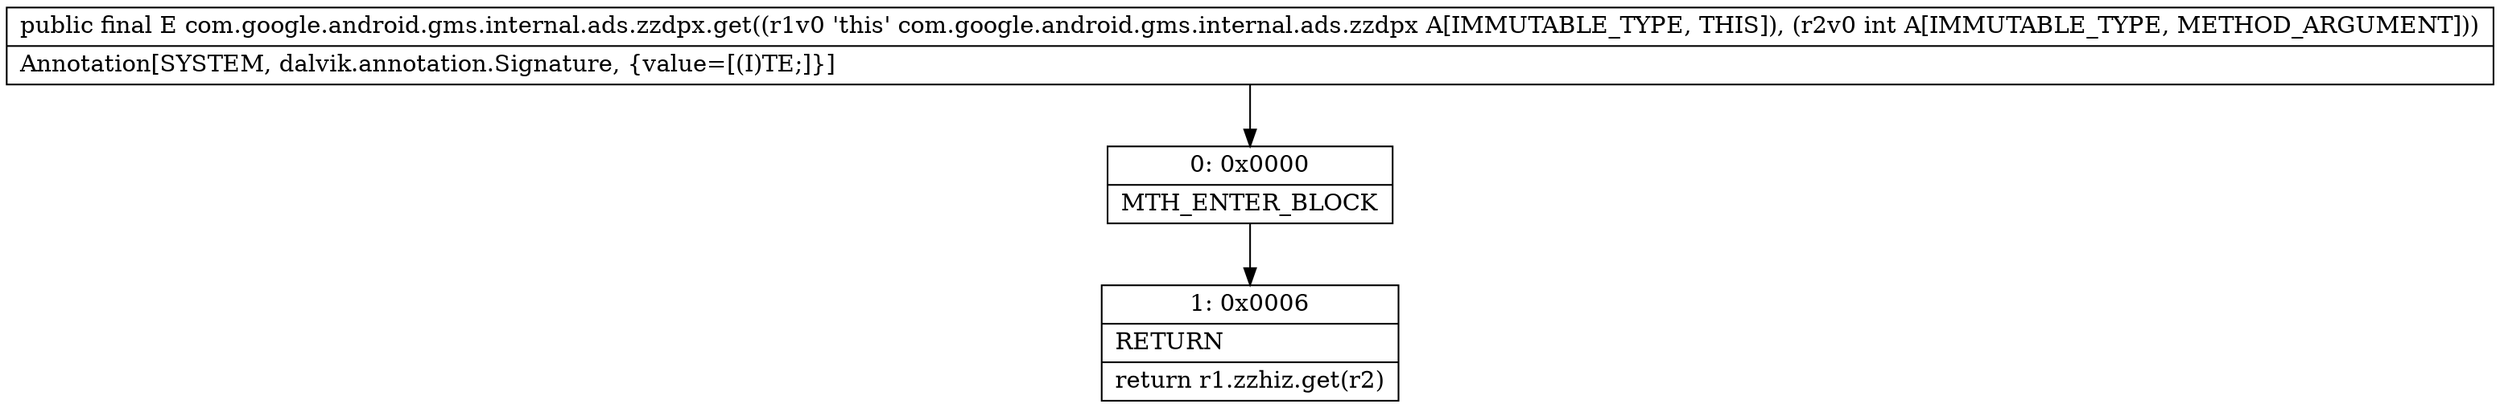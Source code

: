 digraph "CFG forcom.google.android.gms.internal.ads.zzdpx.get(I)Ljava\/lang\/Object;" {
Node_0 [shape=record,label="{0\:\ 0x0000|MTH_ENTER_BLOCK\l}"];
Node_1 [shape=record,label="{1\:\ 0x0006|RETURN\l|return r1.zzhiz.get(r2)\l}"];
MethodNode[shape=record,label="{public final E com.google.android.gms.internal.ads.zzdpx.get((r1v0 'this' com.google.android.gms.internal.ads.zzdpx A[IMMUTABLE_TYPE, THIS]), (r2v0 int A[IMMUTABLE_TYPE, METHOD_ARGUMENT]))  | Annotation[SYSTEM, dalvik.annotation.Signature, \{value=[(I)TE;]\}]\l}"];
MethodNode -> Node_0;
Node_0 -> Node_1;
}

